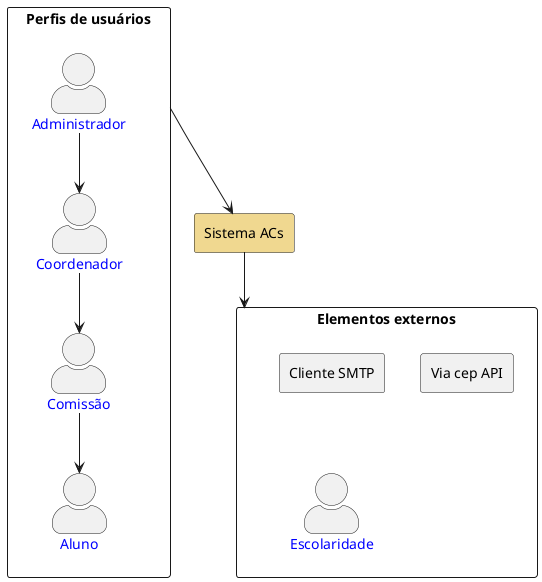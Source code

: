 @startuml Diagrama c1 - contexto
skinparam actorStyle awesome

rectangle "Perfis de usuários" as usuarios{
    actor Aluno #text:blue
    actor Comissão #text:blue
    actor Coordenador #text:blue
    actor Administrador #text:blue
}

rectangle sistema_acs as "Sistema ACs" #f0d890

rectangle "Elementos externos" as external_elements {
    agent cliente_smtp as "Cliente SMTP"
    agent via_cep as "Via cep API"
    actor Escolaridade #text:blue
}

Administrador -down-> Coordenador
Coordenador -down-> Comissão
Comissão -down-> Aluno
usuarios -down-> sistema_acs

sistema_acs -down-> external_elements
@enduml